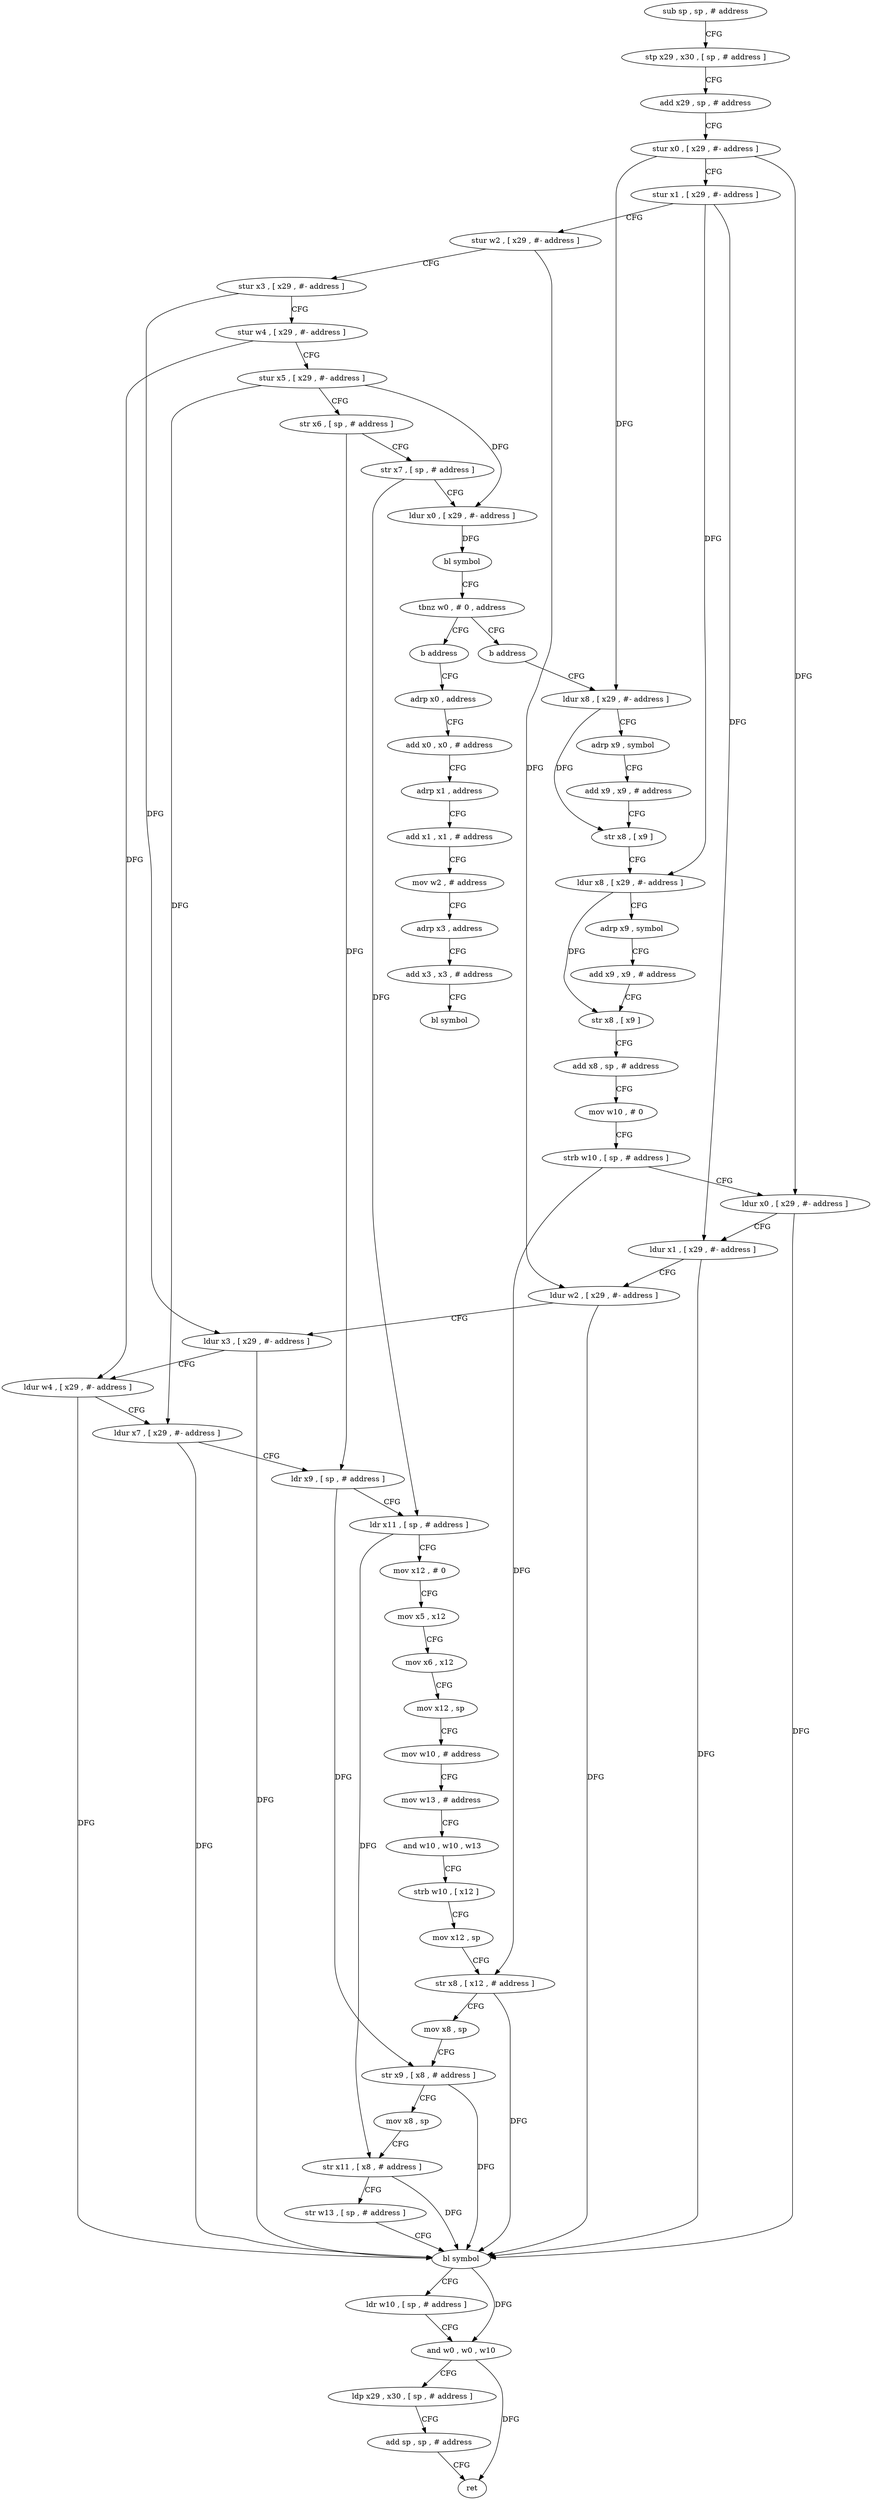 digraph "func" {
"4215724" [label = "sub sp , sp , # address" ]
"4215728" [label = "stp x29 , x30 , [ sp , # address ]" ]
"4215732" [label = "add x29 , sp , # address" ]
"4215736" [label = "stur x0 , [ x29 , #- address ]" ]
"4215740" [label = "stur x1 , [ x29 , #- address ]" ]
"4215744" [label = "stur w2 , [ x29 , #- address ]" ]
"4215748" [label = "stur x3 , [ x29 , #- address ]" ]
"4215752" [label = "stur w4 , [ x29 , #- address ]" ]
"4215756" [label = "stur x5 , [ x29 , #- address ]" ]
"4215760" [label = "str x6 , [ sp , # address ]" ]
"4215764" [label = "str x7 , [ sp , # address ]" ]
"4215768" [label = "ldur x0 , [ x29 , #- address ]" ]
"4215772" [label = "bl symbol" ]
"4215776" [label = "tbnz w0 , # 0 , address" ]
"4215784" [label = "b address" ]
"4215780" [label = "b address" ]
"4215820" [label = "ldur x8 , [ x29 , #- address ]" ]
"4215788" [label = "adrp x0 , address" ]
"4215824" [label = "adrp x9 , symbol" ]
"4215828" [label = "add x9 , x9 , # address" ]
"4215832" [label = "str x8 , [ x9 ]" ]
"4215836" [label = "ldur x8 , [ x29 , #- address ]" ]
"4215840" [label = "adrp x9 , symbol" ]
"4215844" [label = "add x9 , x9 , # address" ]
"4215848" [label = "str x8 , [ x9 ]" ]
"4215852" [label = "add x8 , sp , # address" ]
"4215856" [label = "mov w10 , # 0" ]
"4215860" [label = "strb w10 , [ sp , # address ]" ]
"4215864" [label = "ldur x0 , [ x29 , #- address ]" ]
"4215868" [label = "ldur x1 , [ x29 , #- address ]" ]
"4215872" [label = "ldur w2 , [ x29 , #- address ]" ]
"4215876" [label = "ldur x3 , [ x29 , #- address ]" ]
"4215880" [label = "ldur w4 , [ x29 , #- address ]" ]
"4215884" [label = "ldur x7 , [ x29 , #- address ]" ]
"4215888" [label = "ldr x9 , [ sp , # address ]" ]
"4215892" [label = "ldr x11 , [ sp , # address ]" ]
"4215896" [label = "mov x12 , # 0" ]
"4215900" [label = "mov x5 , x12" ]
"4215904" [label = "mov x6 , x12" ]
"4215908" [label = "mov x12 , sp" ]
"4215912" [label = "mov w10 , # address" ]
"4215916" [label = "mov w13 , # address" ]
"4215920" [label = "and w10 , w10 , w13" ]
"4215924" [label = "strb w10 , [ x12 ]" ]
"4215928" [label = "mov x12 , sp" ]
"4215932" [label = "str x8 , [ x12 , # address ]" ]
"4215936" [label = "mov x8 , sp" ]
"4215940" [label = "str x9 , [ x8 , # address ]" ]
"4215944" [label = "mov x8 , sp" ]
"4215948" [label = "str x11 , [ x8 , # address ]" ]
"4215952" [label = "str w13 , [ sp , # address ]" ]
"4215956" [label = "bl symbol" ]
"4215960" [label = "ldr w10 , [ sp , # address ]" ]
"4215964" [label = "and w0 , w0 , w10" ]
"4215968" [label = "ldp x29 , x30 , [ sp , # address ]" ]
"4215972" [label = "add sp , sp , # address" ]
"4215976" [label = "ret" ]
"4215792" [label = "add x0 , x0 , # address" ]
"4215796" [label = "adrp x1 , address" ]
"4215800" [label = "add x1 , x1 , # address" ]
"4215804" [label = "mov w2 , # address" ]
"4215808" [label = "adrp x3 , address" ]
"4215812" [label = "add x3 , x3 , # address" ]
"4215816" [label = "bl symbol" ]
"4215724" -> "4215728" [ label = "CFG" ]
"4215728" -> "4215732" [ label = "CFG" ]
"4215732" -> "4215736" [ label = "CFG" ]
"4215736" -> "4215740" [ label = "CFG" ]
"4215736" -> "4215820" [ label = "DFG" ]
"4215736" -> "4215864" [ label = "DFG" ]
"4215740" -> "4215744" [ label = "CFG" ]
"4215740" -> "4215836" [ label = "DFG" ]
"4215740" -> "4215868" [ label = "DFG" ]
"4215744" -> "4215748" [ label = "CFG" ]
"4215744" -> "4215872" [ label = "DFG" ]
"4215748" -> "4215752" [ label = "CFG" ]
"4215748" -> "4215876" [ label = "DFG" ]
"4215752" -> "4215756" [ label = "CFG" ]
"4215752" -> "4215880" [ label = "DFG" ]
"4215756" -> "4215760" [ label = "CFG" ]
"4215756" -> "4215768" [ label = "DFG" ]
"4215756" -> "4215884" [ label = "DFG" ]
"4215760" -> "4215764" [ label = "CFG" ]
"4215760" -> "4215888" [ label = "DFG" ]
"4215764" -> "4215768" [ label = "CFG" ]
"4215764" -> "4215892" [ label = "DFG" ]
"4215768" -> "4215772" [ label = "DFG" ]
"4215772" -> "4215776" [ label = "CFG" ]
"4215776" -> "4215784" [ label = "CFG" ]
"4215776" -> "4215780" [ label = "CFG" ]
"4215784" -> "4215820" [ label = "CFG" ]
"4215780" -> "4215788" [ label = "CFG" ]
"4215820" -> "4215824" [ label = "CFG" ]
"4215820" -> "4215832" [ label = "DFG" ]
"4215788" -> "4215792" [ label = "CFG" ]
"4215824" -> "4215828" [ label = "CFG" ]
"4215828" -> "4215832" [ label = "CFG" ]
"4215832" -> "4215836" [ label = "CFG" ]
"4215836" -> "4215840" [ label = "CFG" ]
"4215836" -> "4215848" [ label = "DFG" ]
"4215840" -> "4215844" [ label = "CFG" ]
"4215844" -> "4215848" [ label = "CFG" ]
"4215848" -> "4215852" [ label = "CFG" ]
"4215852" -> "4215856" [ label = "CFG" ]
"4215856" -> "4215860" [ label = "CFG" ]
"4215860" -> "4215864" [ label = "CFG" ]
"4215860" -> "4215932" [ label = "DFG" ]
"4215864" -> "4215868" [ label = "CFG" ]
"4215864" -> "4215956" [ label = "DFG" ]
"4215868" -> "4215872" [ label = "CFG" ]
"4215868" -> "4215956" [ label = "DFG" ]
"4215872" -> "4215876" [ label = "CFG" ]
"4215872" -> "4215956" [ label = "DFG" ]
"4215876" -> "4215880" [ label = "CFG" ]
"4215876" -> "4215956" [ label = "DFG" ]
"4215880" -> "4215884" [ label = "CFG" ]
"4215880" -> "4215956" [ label = "DFG" ]
"4215884" -> "4215888" [ label = "CFG" ]
"4215884" -> "4215956" [ label = "DFG" ]
"4215888" -> "4215892" [ label = "CFG" ]
"4215888" -> "4215940" [ label = "DFG" ]
"4215892" -> "4215896" [ label = "CFG" ]
"4215892" -> "4215948" [ label = "DFG" ]
"4215896" -> "4215900" [ label = "CFG" ]
"4215900" -> "4215904" [ label = "CFG" ]
"4215904" -> "4215908" [ label = "CFG" ]
"4215908" -> "4215912" [ label = "CFG" ]
"4215912" -> "4215916" [ label = "CFG" ]
"4215916" -> "4215920" [ label = "CFG" ]
"4215920" -> "4215924" [ label = "CFG" ]
"4215924" -> "4215928" [ label = "CFG" ]
"4215928" -> "4215932" [ label = "CFG" ]
"4215932" -> "4215936" [ label = "CFG" ]
"4215932" -> "4215956" [ label = "DFG" ]
"4215936" -> "4215940" [ label = "CFG" ]
"4215940" -> "4215944" [ label = "CFG" ]
"4215940" -> "4215956" [ label = "DFG" ]
"4215944" -> "4215948" [ label = "CFG" ]
"4215948" -> "4215952" [ label = "CFG" ]
"4215948" -> "4215956" [ label = "DFG" ]
"4215952" -> "4215956" [ label = "CFG" ]
"4215956" -> "4215960" [ label = "CFG" ]
"4215956" -> "4215964" [ label = "DFG" ]
"4215960" -> "4215964" [ label = "CFG" ]
"4215964" -> "4215968" [ label = "CFG" ]
"4215964" -> "4215976" [ label = "DFG" ]
"4215968" -> "4215972" [ label = "CFG" ]
"4215972" -> "4215976" [ label = "CFG" ]
"4215792" -> "4215796" [ label = "CFG" ]
"4215796" -> "4215800" [ label = "CFG" ]
"4215800" -> "4215804" [ label = "CFG" ]
"4215804" -> "4215808" [ label = "CFG" ]
"4215808" -> "4215812" [ label = "CFG" ]
"4215812" -> "4215816" [ label = "CFG" ]
}
